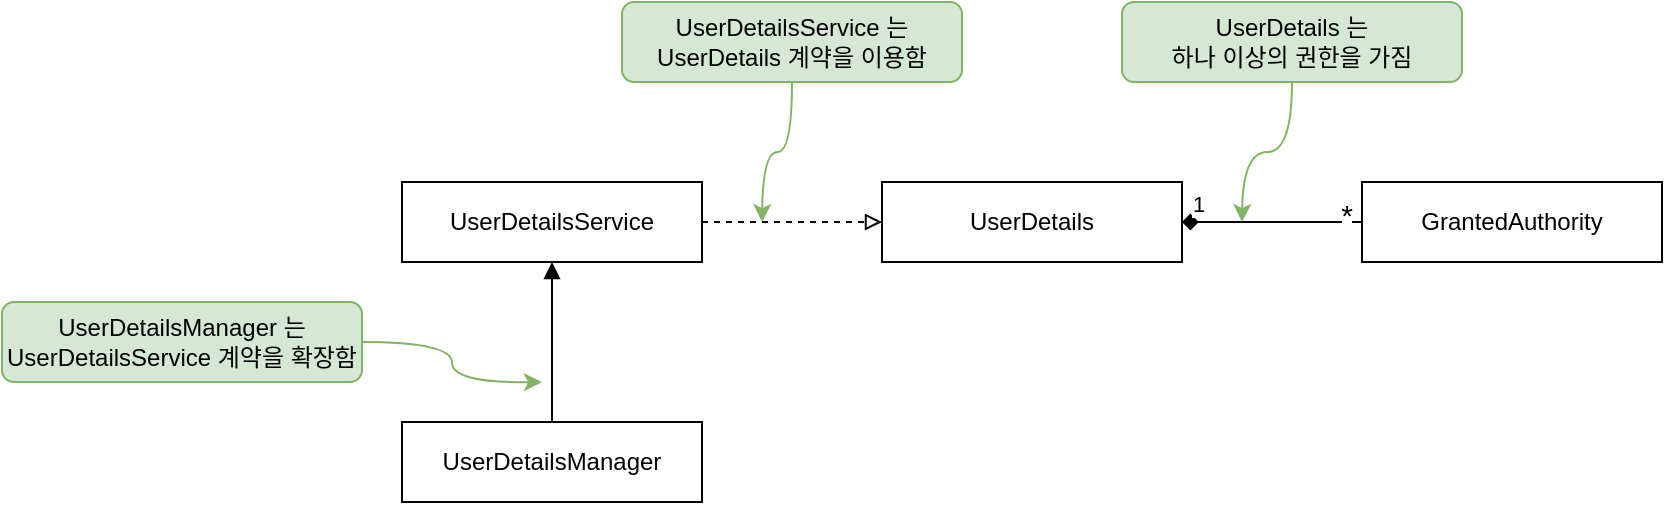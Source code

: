 <mxfile version="23.0.2" type="device">
  <diagram name="페이지-1" id="LmJZ7FEVwzEiLVlS9fdx">
    <mxGraphModel dx="1941" dy="894" grid="1" gridSize="10" guides="1" tooltips="1" connect="1" arrows="1" fold="1" page="1" pageScale="1" pageWidth="827" pageHeight="1169" math="0" shadow="0">
      <root>
        <mxCell id="0" />
        <mxCell id="1" parent="0" />
        <mxCell id="qC-vUFkhH_XHyiGEOv9Y-6" style="edgeStyle=orthogonalEdgeStyle;rounded=0;orthogonalLoop=1;jettySize=auto;html=1;entryX=0;entryY=0.5;entryDx=0;entryDy=0;dashed=1;endArrow=block;endFill=0;" edge="1" parent="1" source="qC-vUFkhH_XHyiGEOv9Y-1" target="qC-vUFkhH_XHyiGEOv9Y-3">
          <mxGeometry relative="1" as="geometry" />
        </mxCell>
        <mxCell id="qC-vUFkhH_XHyiGEOv9Y-1" value="UserDetailsService" style="rounded=0;whiteSpace=wrap;html=1;" vertex="1" parent="1">
          <mxGeometry x="120" y="120" width="150" height="40" as="geometry" />
        </mxCell>
        <mxCell id="qC-vUFkhH_XHyiGEOv9Y-5" style="edgeStyle=orthogonalEdgeStyle;rounded=0;orthogonalLoop=1;jettySize=auto;html=1;entryX=0.5;entryY=1;entryDx=0;entryDy=0;endArrow=block;endFill=1;" edge="1" parent="1" source="qC-vUFkhH_XHyiGEOv9Y-2" target="qC-vUFkhH_XHyiGEOv9Y-1">
          <mxGeometry relative="1" as="geometry" />
        </mxCell>
        <mxCell id="qC-vUFkhH_XHyiGEOv9Y-2" value="UserDetailsManager" style="rounded=0;whiteSpace=wrap;html=1;" vertex="1" parent="1">
          <mxGeometry x="120" y="240" width="150" height="40" as="geometry" />
        </mxCell>
        <mxCell id="qC-vUFkhH_XHyiGEOv9Y-3" value="UserDetails" style="rounded=0;whiteSpace=wrap;html=1;" vertex="1" parent="1">
          <mxGeometry x="360" y="120" width="150" height="40" as="geometry" />
        </mxCell>
        <mxCell id="qC-vUFkhH_XHyiGEOv9Y-4" value="GrantedAuthority" style="rounded=0;whiteSpace=wrap;html=1;" vertex="1" parent="1">
          <mxGeometry x="600" y="120" width="150" height="40" as="geometry" />
        </mxCell>
        <mxCell id="qC-vUFkhH_XHyiGEOv9Y-9" style="edgeStyle=orthogonalEdgeStyle;rounded=0;orthogonalLoop=1;jettySize=auto;html=1;curved=1;fillColor=#d5e8d4;strokeColor=#82b366;" edge="1" parent="1" source="qC-vUFkhH_XHyiGEOv9Y-8">
          <mxGeometry relative="1" as="geometry">
            <mxPoint x="300" y="140" as="targetPoint" />
          </mxGeometry>
        </mxCell>
        <mxCell id="qC-vUFkhH_XHyiGEOv9Y-8" value="UserDetailsService 는 UserDetails 계약을 이용함" style="text;html=1;strokeColor=#82b366;fillColor=#d5e8d4;align=center;verticalAlign=middle;whiteSpace=wrap;rounded=1;" vertex="1" parent="1">
          <mxGeometry x="230" y="30" width="170" height="40" as="geometry" />
        </mxCell>
        <mxCell id="qC-vUFkhH_XHyiGEOv9Y-11" style="edgeStyle=orthogonalEdgeStyle;rounded=0;orthogonalLoop=1;jettySize=auto;html=1;curved=1;fillColor=#d5e8d4;strokeColor=#82b366;" edge="1" parent="1" source="qC-vUFkhH_XHyiGEOv9Y-10">
          <mxGeometry relative="1" as="geometry">
            <mxPoint x="190" y="220" as="targetPoint" />
          </mxGeometry>
        </mxCell>
        <mxCell id="qC-vUFkhH_XHyiGEOv9Y-10" value="UserDetailsManager 는 UserDetailsService 계약을 확장함" style="text;html=1;strokeColor=#82b366;fillColor=#d5e8d4;align=center;verticalAlign=middle;whiteSpace=wrap;rounded=1;" vertex="1" parent="1">
          <mxGeometry x="-80" y="180" width="180" height="40" as="geometry" />
        </mxCell>
        <mxCell id="qC-vUFkhH_XHyiGEOv9Y-7" style="edgeStyle=orthogonalEdgeStyle;rounded=0;orthogonalLoop=1;jettySize=auto;html=1;entryX=1;entryY=0.5;entryDx=0;entryDy=0;endArrow=diamond;endFill=1;" edge="1" parent="1" source="qC-vUFkhH_XHyiGEOv9Y-4" target="qC-vUFkhH_XHyiGEOv9Y-3">
          <mxGeometry relative="1" as="geometry" />
        </mxCell>
        <mxCell id="qC-vUFkhH_XHyiGEOv9Y-13" value="*" style="edgeLabel;html=1;align=center;verticalAlign=middle;resizable=0;points=[];fontSize=15;" vertex="1" connectable="0" parent="qC-vUFkhH_XHyiGEOv9Y-7">
          <mxGeometry x="-0.711" y="1" relative="1" as="geometry">
            <mxPoint x="5" y="-5" as="offset" />
          </mxGeometry>
        </mxCell>
        <mxCell id="qC-vUFkhH_XHyiGEOv9Y-12" value="1" style="edgeLabel;html=1;align=center;verticalAlign=middle;resizable=0;points=[];" vertex="1" connectable="0" parent="qC-vUFkhH_XHyiGEOv9Y-7">
          <mxGeometry x="0.222" y="4" relative="1" as="geometry">
            <mxPoint x="-27" y="-13" as="offset" />
          </mxGeometry>
        </mxCell>
        <mxCell id="qC-vUFkhH_XHyiGEOv9Y-15" style="edgeStyle=orthogonalEdgeStyle;rounded=0;orthogonalLoop=1;jettySize=auto;html=1;curved=1;fillColor=#d5e8d4;strokeColor=#82b366;" edge="1" parent="1" source="qC-vUFkhH_XHyiGEOv9Y-14">
          <mxGeometry relative="1" as="geometry">
            <mxPoint x="540" y="140" as="targetPoint" />
          </mxGeometry>
        </mxCell>
        <mxCell id="qC-vUFkhH_XHyiGEOv9Y-14" value="UserDetails 는 &lt;br&gt;하나 이상의 권한을 가짐" style="text;html=1;strokeColor=#82b366;fillColor=#d5e8d4;align=center;verticalAlign=middle;whiteSpace=wrap;rounded=1;" vertex="1" parent="1">
          <mxGeometry x="480" y="30" width="170" height="40" as="geometry" />
        </mxCell>
      </root>
    </mxGraphModel>
  </diagram>
</mxfile>

